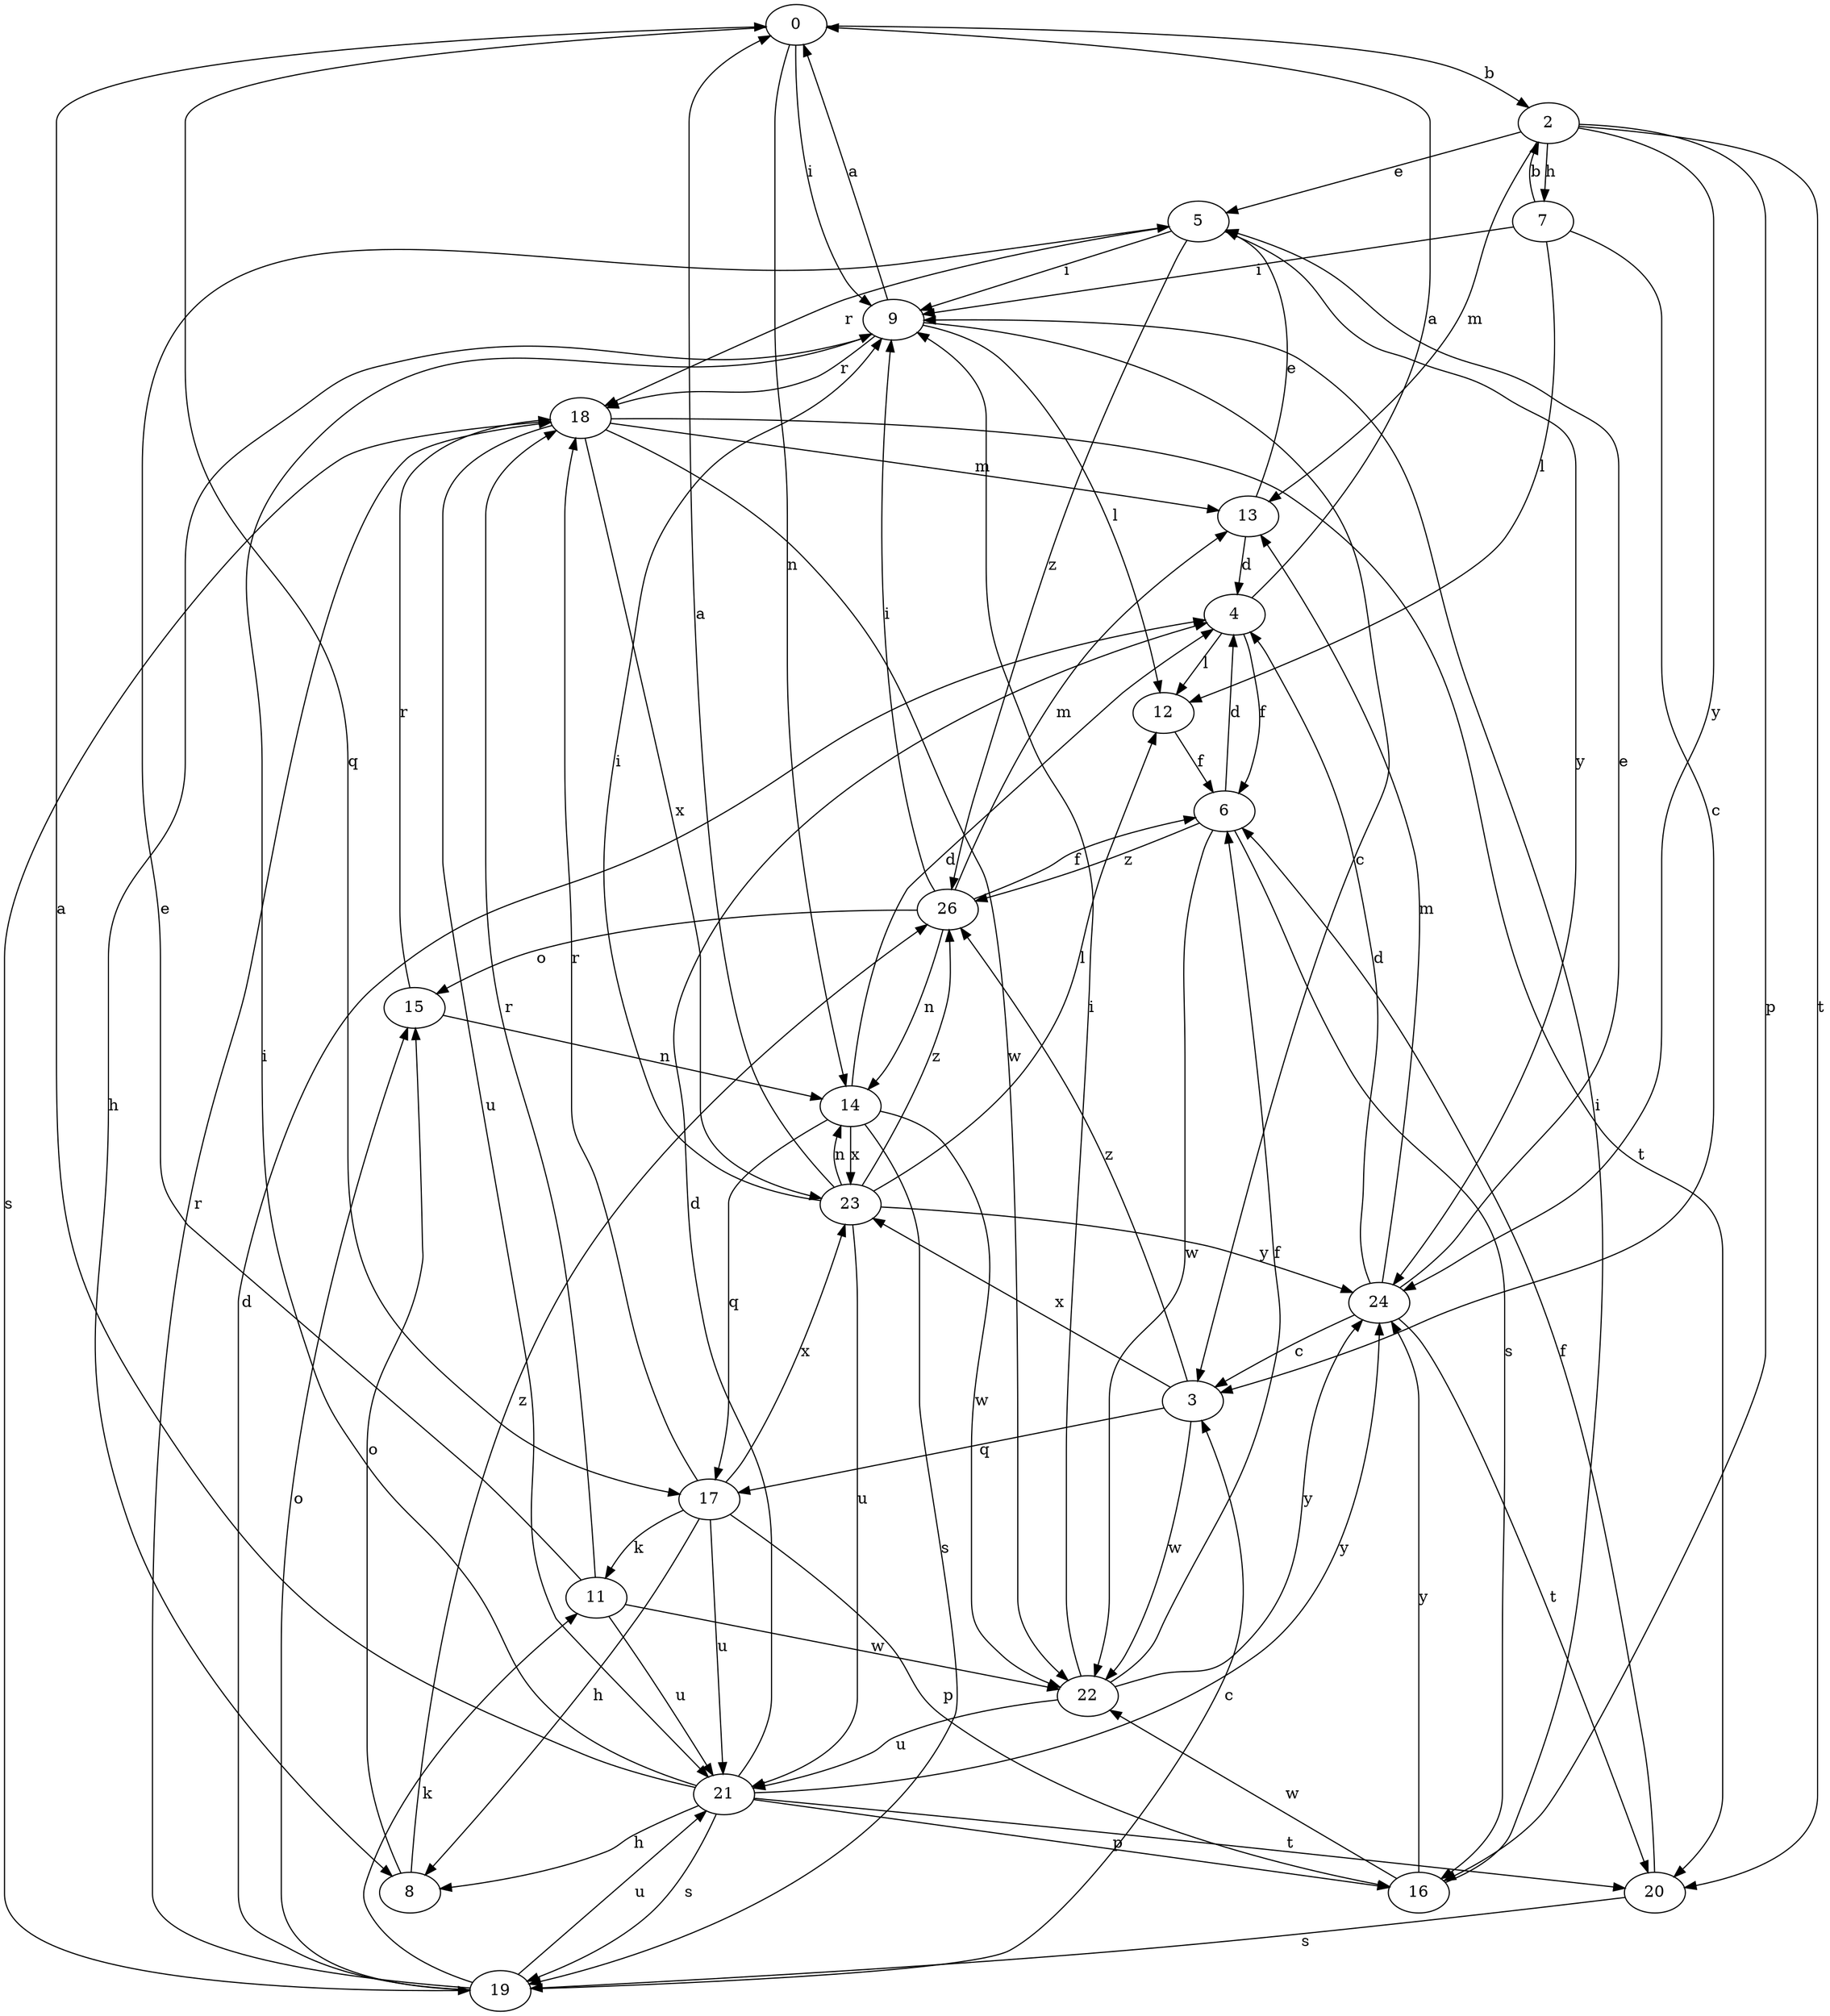 strict digraph  {
0;
2;
3;
4;
5;
6;
7;
8;
9;
11;
12;
13;
14;
15;
16;
17;
18;
19;
20;
21;
22;
23;
24;
26;
0 -> 2  [label=b];
0 -> 9  [label=i];
0 -> 14  [label=n];
0 -> 17  [label=q];
2 -> 5  [label=e];
2 -> 7  [label=h];
2 -> 13  [label=m];
2 -> 16  [label=p];
2 -> 20  [label=t];
2 -> 24  [label=y];
3 -> 17  [label=q];
3 -> 22  [label=w];
3 -> 23  [label=x];
3 -> 26  [label=z];
4 -> 0  [label=a];
4 -> 6  [label=f];
4 -> 12  [label=l];
5 -> 9  [label=i];
5 -> 18  [label=r];
5 -> 24  [label=y];
5 -> 26  [label=z];
6 -> 4  [label=d];
6 -> 22  [label=w];
6 -> 26  [label=z];
6 -> 16  [label=s];
7 -> 2  [label=b];
7 -> 3  [label=c];
7 -> 9  [label=i];
7 -> 12  [label=l];
8 -> 15  [label=o];
8 -> 26  [label=z];
9 -> 0  [label=a];
9 -> 3  [label=c];
9 -> 8  [label=h];
9 -> 12  [label=l];
9 -> 18  [label=r];
11 -> 5  [label=e];
11 -> 18  [label=r];
11 -> 21  [label=u];
11 -> 22  [label=w];
12 -> 6  [label=f];
13 -> 4  [label=d];
13 -> 5  [label=e];
14 -> 4  [label=d];
14 -> 17  [label=q];
14 -> 19  [label=s];
14 -> 22  [label=w];
14 -> 23  [label=x];
15 -> 14  [label=n];
15 -> 18  [label=r];
16 -> 9  [label=i];
16 -> 22  [label=w];
16 -> 24  [label=y];
17 -> 8  [label=h];
17 -> 11  [label=k];
17 -> 16  [label=p];
17 -> 18  [label=r];
17 -> 21  [label=u];
17 -> 23  [label=x];
18 -> 13  [label=m];
18 -> 19  [label=s];
18 -> 20  [label=t];
18 -> 21  [label=u];
18 -> 22  [label=w];
18 -> 23  [label=x];
19 -> 3  [label=c];
19 -> 4  [label=d];
19 -> 11  [label=k];
19 -> 15  [label=o];
19 -> 18  [label=r];
19 -> 21  [label=u];
20 -> 6  [label=f];
20 -> 19  [label=s];
21 -> 0  [label=a];
21 -> 4  [label=d];
21 -> 8  [label=h];
21 -> 9  [label=i];
21 -> 16  [label=p];
21 -> 19  [label=s];
21 -> 20  [label=t];
21 -> 24  [label=y];
22 -> 6  [label=f];
22 -> 9  [label=i];
22 -> 21  [label=u];
22 -> 24  [label=y];
23 -> 0  [label=a];
23 -> 9  [label=i];
23 -> 12  [label=l];
23 -> 14  [label=n];
23 -> 21  [label=u];
23 -> 24  [label=y];
23 -> 26  [label=z];
24 -> 3  [label=c];
24 -> 4  [label=d];
24 -> 5  [label=e];
24 -> 13  [label=m];
24 -> 20  [label=t];
26 -> 6  [label=f];
26 -> 9  [label=i];
26 -> 13  [label=m];
26 -> 14  [label=n];
26 -> 15  [label=o];
}
